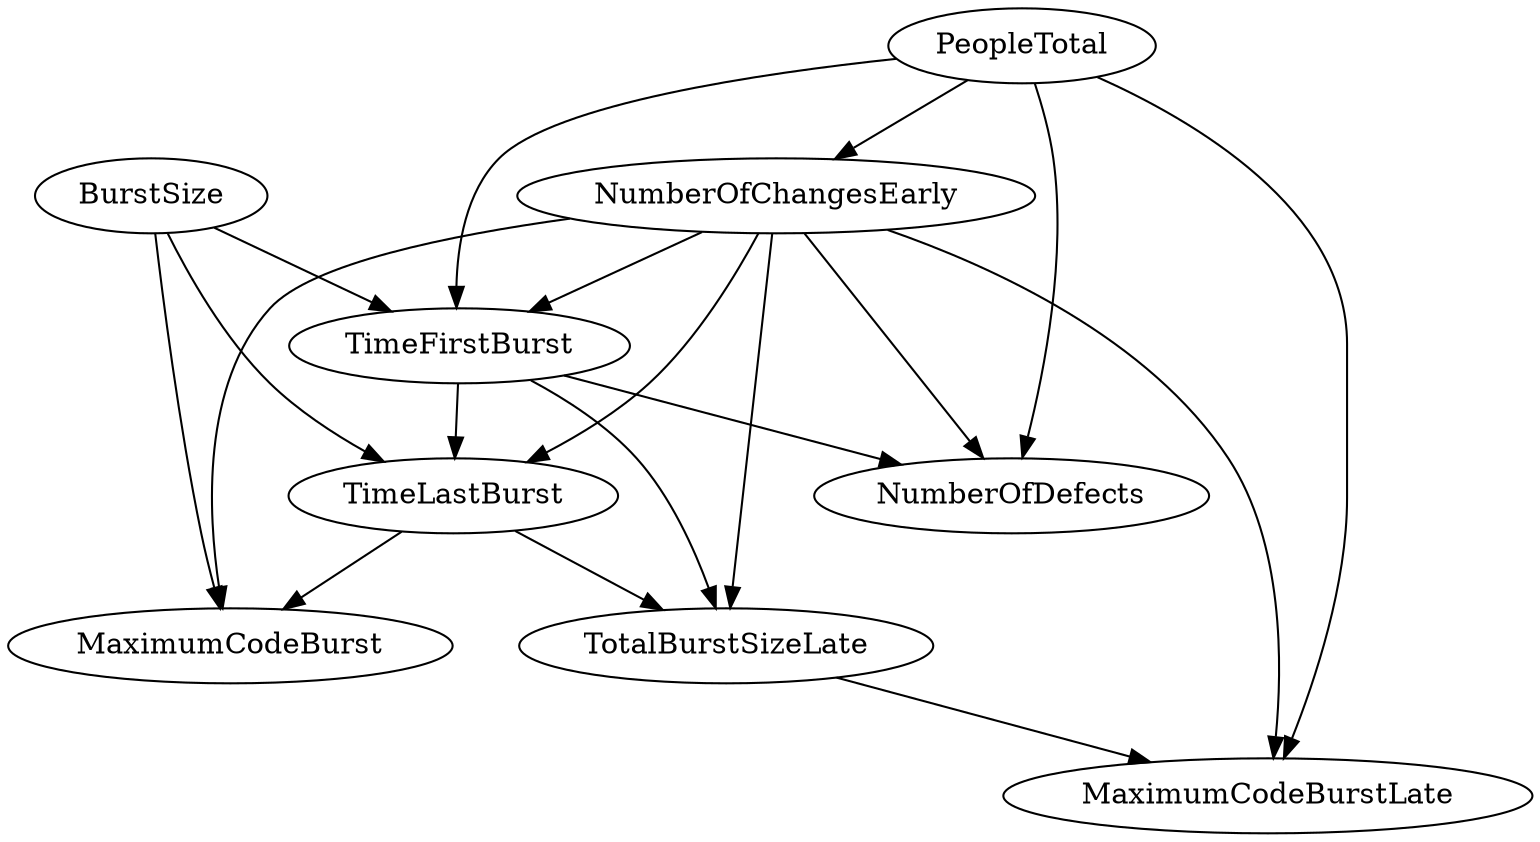 digraph {
   MaximumCodeBurst;
   NumberOfDefects;
   NumberOfChangesEarly;
   BurstSize;
   TotalBurstSizeLate;
   TimeLastBurst;
   TimeFirstBurst;
   MaximumCodeBurstLate;
   PeopleTotal;
   NumberOfChangesEarly -> MaximumCodeBurst;
   NumberOfChangesEarly -> NumberOfDefects;
   NumberOfChangesEarly -> TotalBurstSizeLate;
   NumberOfChangesEarly -> TimeLastBurst;
   NumberOfChangesEarly -> TimeFirstBurst;
   NumberOfChangesEarly -> MaximumCodeBurstLate;
   BurstSize -> MaximumCodeBurst;
   BurstSize -> TimeLastBurst;
   BurstSize -> TimeFirstBurst;
   TotalBurstSizeLate -> MaximumCodeBurstLate;
   TimeLastBurst -> MaximumCodeBurst;
   TimeLastBurst -> TotalBurstSizeLate;
   TimeFirstBurst -> NumberOfDefects;
   TimeFirstBurst -> TotalBurstSizeLate;
   TimeFirstBurst -> TimeLastBurst;
   PeopleTotal -> NumberOfDefects;
   PeopleTotal -> NumberOfChangesEarly;
   PeopleTotal -> TimeFirstBurst;
   PeopleTotal -> MaximumCodeBurstLate;
}
